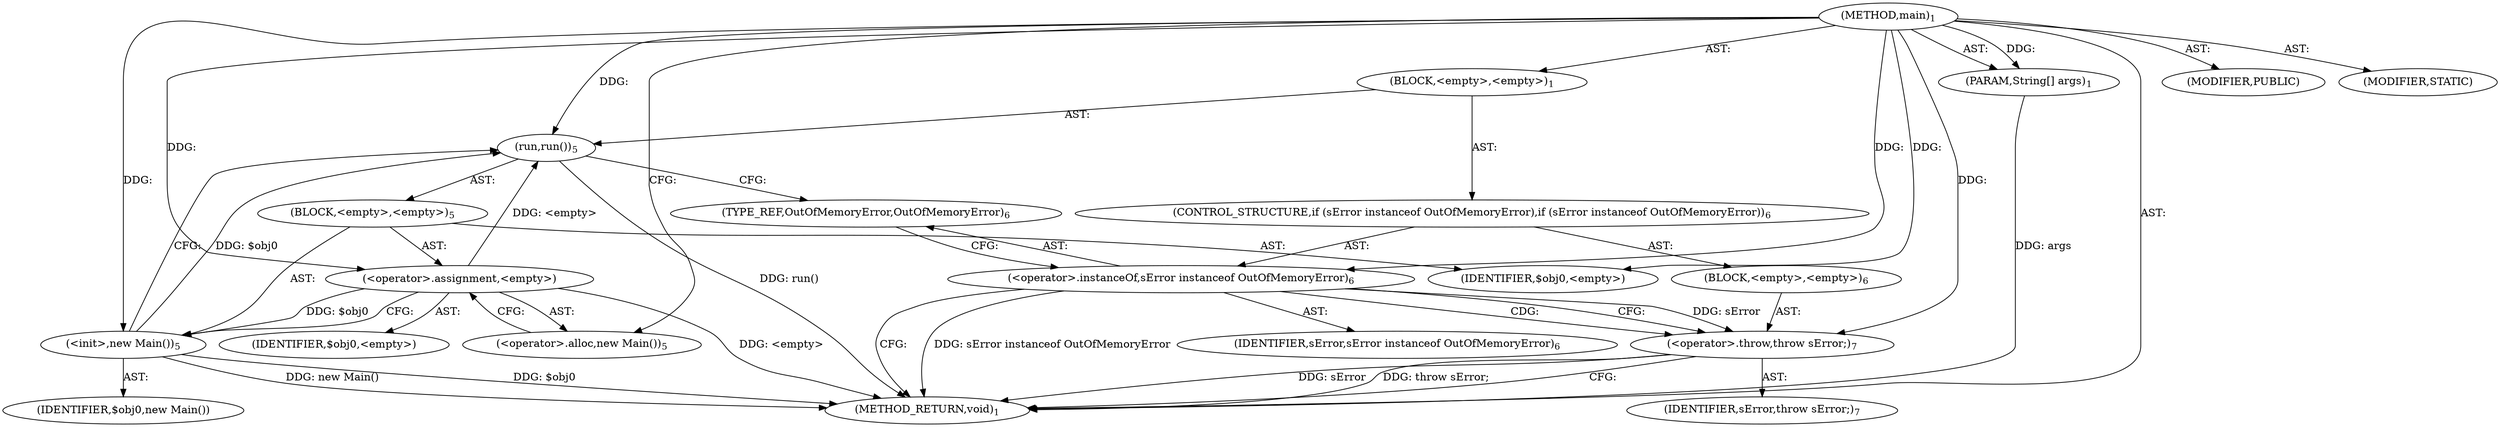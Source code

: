 digraph "main" {  
"17" [label = <(METHOD,main)<SUB>1</SUB>> ]
"18" [label = <(PARAM,String[] args)<SUB>1</SUB>> ]
"19" [label = <(BLOCK,&lt;empty&gt;,&lt;empty&gt;)<SUB>1</SUB>> ]
"20" [label = <(run,run())<SUB>5</SUB>> ]
"21" [label = <(BLOCK,&lt;empty&gt;,&lt;empty&gt;)<SUB>5</SUB>> ]
"22" [label = <(&lt;operator&gt;.assignment,&lt;empty&gt;)> ]
"23" [label = <(IDENTIFIER,$obj0,&lt;empty&gt;)> ]
"24" [label = <(&lt;operator&gt;.alloc,new Main())<SUB>5</SUB>> ]
"25" [label = <(&lt;init&gt;,new Main())<SUB>5</SUB>> ]
"26" [label = <(IDENTIFIER,$obj0,new Main())> ]
"27" [label = <(IDENTIFIER,$obj0,&lt;empty&gt;)> ]
"28" [label = <(CONTROL_STRUCTURE,if (sError instanceof OutOfMemoryError),if (sError instanceof OutOfMemoryError))<SUB>6</SUB>> ]
"29" [label = <(&lt;operator&gt;.instanceOf,sError instanceof OutOfMemoryError)<SUB>6</SUB>> ]
"30" [label = <(IDENTIFIER,sError,sError instanceof OutOfMemoryError)<SUB>6</SUB>> ]
"31" [label = <(TYPE_REF,OutOfMemoryError,OutOfMemoryError)<SUB>6</SUB>> ]
"32" [label = <(BLOCK,&lt;empty&gt;,&lt;empty&gt;)<SUB>6</SUB>> ]
"33" [label = <(&lt;operator&gt;.throw,throw sError;)<SUB>7</SUB>> ]
"34" [label = <(IDENTIFIER,sError,throw sError;)<SUB>7</SUB>> ]
"35" [label = <(MODIFIER,PUBLIC)> ]
"36" [label = <(MODIFIER,STATIC)> ]
"37" [label = <(METHOD_RETURN,void)<SUB>1</SUB>> ]
  "17" -> "18"  [ label = "AST: "] 
  "17" -> "19"  [ label = "AST: "] 
  "17" -> "35"  [ label = "AST: "] 
  "17" -> "36"  [ label = "AST: "] 
  "17" -> "37"  [ label = "AST: "] 
  "19" -> "20"  [ label = "AST: "] 
  "19" -> "28"  [ label = "AST: "] 
  "20" -> "21"  [ label = "AST: "] 
  "21" -> "22"  [ label = "AST: "] 
  "21" -> "25"  [ label = "AST: "] 
  "21" -> "27"  [ label = "AST: "] 
  "22" -> "23"  [ label = "AST: "] 
  "22" -> "24"  [ label = "AST: "] 
  "25" -> "26"  [ label = "AST: "] 
  "28" -> "29"  [ label = "AST: "] 
  "28" -> "32"  [ label = "AST: "] 
  "29" -> "30"  [ label = "AST: "] 
  "29" -> "31"  [ label = "AST: "] 
  "32" -> "33"  [ label = "AST: "] 
  "33" -> "34"  [ label = "AST: "] 
  "20" -> "31"  [ label = "CFG: "] 
  "29" -> "37"  [ label = "CFG: "] 
  "29" -> "33"  [ label = "CFG: "] 
  "22" -> "25"  [ label = "CFG: "] 
  "25" -> "20"  [ label = "CFG: "] 
  "31" -> "29"  [ label = "CFG: "] 
  "33" -> "37"  [ label = "CFG: "] 
  "24" -> "22"  [ label = "CFG: "] 
  "17" -> "24"  [ label = "CFG: "] 
  "18" -> "37"  [ label = "DDG: args"] 
  "22" -> "37"  [ label = "DDG: &lt;empty&gt;"] 
  "25" -> "37"  [ label = "DDG: $obj0"] 
  "25" -> "37"  [ label = "DDG: new Main()"] 
  "20" -> "37"  [ label = "DDG: run()"] 
  "29" -> "37"  [ label = "DDG: sError instanceof OutOfMemoryError"] 
  "33" -> "37"  [ label = "DDG: sError"] 
  "33" -> "37"  [ label = "DDG: throw sError;"] 
  "17" -> "18"  [ label = "DDG: "] 
  "22" -> "20"  [ label = "DDG: &lt;empty&gt;"] 
  "25" -> "20"  [ label = "DDG: $obj0"] 
  "17" -> "20"  [ label = "DDG: "] 
  "17" -> "22"  [ label = "DDG: "] 
  "17" -> "27"  [ label = "DDG: "] 
  "17" -> "29"  [ label = "DDG: "] 
  "22" -> "25"  [ label = "DDG: $obj0"] 
  "17" -> "25"  [ label = "DDG: "] 
  "29" -> "33"  [ label = "DDG: sError"] 
  "17" -> "33"  [ label = "DDG: "] 
  "29" -> "33"  [ label = "CDG: "] 
}
